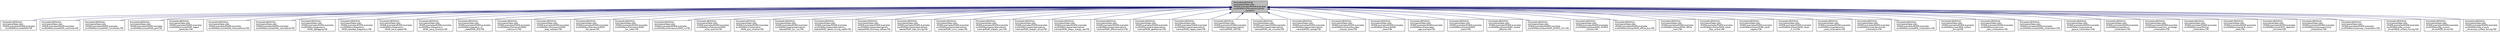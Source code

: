 digraph "/home/adcroft/GitHub/workspace/Gaea-stats-MOM6-examples/MOM6-examples/src/MOM6/src/framework/version_variable.h"
{
 // INTERACTIVE_SVG=YES
  edge [fontname="Helvetica",fontsize="10",labelfontname="Helvetica",labelfontsize="10"];
  node [fontname="Helvetica",fontsize="10",shape=record];
  Node1 [label="/home/adcroft/GitHub\l/workspace/Gaea-stats\l-MOM6-examples/MOM6-examples\l/src/MOM6/src/framework/version\l_variable.h",height=0.2,width=0.4,color="black", fillcolor="grey75", style="filled", fontcolor="black"];
  Node1 -> Node2 [dir="back",color="midnightblue",fontsize="10",style="solid",fontname="Helvetica"];
  Node2 [label="/home/adcroft/GitHub\l/workspace/Gaea-stats\l-MOM6-examples/MOM6-examples\l/src/MOM6/src/core/MOM.F90",height=0.2,width=0.4,color="black", fillcolor="white", style="filled",URL="$MOM_8F90.html"];
  Node1 -> Node3 [dir="back",color="midnightblue",fontsize="10",style="solid",fontname="Helvetica"];
  Node3 [label="/home/adcroft/GitHub\l/workspace/Gaea-stats\l-MOM6-examples/MOM6-examples\l/src/MOM6/src/core/MOM_continuity.F90",height=0.2,width=0.4,color="black", fillcolor="white", style="filled",URL="$MOM__continuity_8F90.html"];
  Node1 -> Node4 [dir="back",color="midnightblue",fontsize="10",style="solid",fontname="Helvetica"];
  Node4 [label="/home/adcroft/GitHub\l/workspace/Gaea-stats\l-MOM6-examples/MOM6-examples\l/src/MOM6/src/core/MOM_CoriolisAdv.F90",height=0.2,width=0.4,color="black", fillcolor="white", style="filled",URL="$MOM__CoriolisAdv_8F90.html"];
  Node1 -> Node5 [dir="back",color="midnightblue",fontsize="10",style="solid",fontname="Helvetica"];
  Node5 [label="/home/adcroft/GitHub\l/workspace/Gaea-stats\l-MOM6-examples/MOM6-examples\l/src/MOM6/src/core/MOM_grid.F90",height=0.2,width=0.4,color="black", fillcolor="white", style="filled",URL="$MOM__grid_8F90.html"];
  Node1 -> Node6 [dir="back",color="midnightblue",fontsize="10",style="solid",fontname="Helvetica"];
  Node6 [label="/home/adcroft/GitHub\l/workspace/Gaea-stats\l-MOM6-examples/MOM6-examples\l/src/MOM6/src/core/MOM_legacy\l_barotropic.F90",height=0.2,width=0.4,color="black", fillcolor="white", style="filled",URL="$MOM__legacy__barotropic_8F90.html"];
  Node1 -> Node7 [dir="back",color="midnightblue",fontsize="10",style="solid",fontname="Helvetica"];
  Node7 [label="/home/adcroft/GitHub\l/workspace/Gaea-stats\l-MOM6-examples/MOM6-examples\l/src/MOM6/src/core/MOM_PressureForce.F90",height=0.2,width=0.4,color="black", fillcolor="white", style="filled",URL="$MOM__PressureForce_8F90.html"];
  Node1 -> Node8 [dir="back",color="midnightblue",fontsize="10",style="solid",fontname="Helvetica"];
  Node8 [label="/home/adcroft/GitHub\l/workspace/Gaea-stats\l-MOM6-examples/MOM6-examples\l/src/MOM6/src/core/MOM_verticalGrid.F90",height=0.2,width=0.4,color="black", fillcolor="white", style="filled",URL="$MOM__verticalGrid_8F90.html"];
  Node1 -> Node9 [dir="back",color="midnightblue",fontsize="10",style="solid",fontname="Helvetica"];
  Node9 [label="/home/adcroft/GitHub\l/workspace/Gaea-stats\l-MOM6-examples/MOM6-examples\l/src/MOM6/src/diagnostics\l/MOM_debugging.F90",height=0.2,width=0.4,color="black", fillcolor="white", style="filled",URL="$MOM__debugging_8F90.html"];
  Node1 -> Node10 [dir="back",color="midnightblue",fontsize="10",style="solid",fontname="Helvetica"];
  Node10 [label="/home/adcroft/GitHub\l/workspace/Gaea-stats\l-MOM6-examples/MOM6-examples\l/src/MOM6/src/diagnostics\l/MOM_obsolete_diagnostics.F90",height=0.2,width=0.4,color="black", fillcolor="white", style="filled",URL="$MOM__obsolete__diagnostics_8F90.html"];
  Node1 -> Node11 [dir="back",color="midnightblue",fontsize="10",style="solid",fontname="Helvetica"];
  Node11 [label="/home/adcroft/GitHub\l/workspace/Gaea-stats\l-MOM6-examples/MOM6-examples\l/src/MOM6/src/diagnostics\l/MOM_wave_speed.F90",height=0.2,width=0.4,color="black", fillcolor="white", style="filled",URL="$MOM__wave__speed_8F90.html"];
  Node1 -> Node12 [dir="back",color="midnightblue",fontsize="10",style="solid",fontname="Helvetica"];
  Node12 [label="/home/adcroft/GitHub\l/workspace/Gaea-stats\l-MOM6-examples/MOM6-examples\l/src/MOM6/src/diagnostics\l/MOM_wave_structure.F90",height=0.2,width=0.4,color="black", fillcolor="white", style="filled",URL="$MOM__wave__structure_8F90.html"];
  Node1 -> Node13 [dir="back",color="midnightblue",fontsize="10",style="solid",fontname="Helvetica"];
  Node13 [label="/home/adcroft/GitHub\l/workspace/Gaea-stats\l-MOM6-examples/MOM6-examples\l/src/MOM6/src/equation_of\l_state/MOM_EOS.F90",height=0.2,width=0.4,color="black", fillcolor="white", style="filled",URL="$MOM__EOS_8F90.html"];
  Node1 -> Node14 [dir="back",color="midnightblue",fontsize="10",style="solid",fontname="Helvetica"];
  Node14 [label="/home/adcroft/GitHub\l/workspace/Gaea-stats\l-MOM6-examples/MOM6-examples\l/src/MOM6/src/framework/MOM\l_checksums.F90",height=0.2,width=0.4,color="black", fillcolor="white", style="filled",URL="$MOM__checksums_8F90.html"];
  Node1 -> Node15 [dir="back",color="midnightblue",fontsize="10",style="solid",fontname="Helvetica"];
  Node15 [label="/home/adcroft/GitHub\l/workspace/Gaea-stats\l-MOM6-examples/MOM6-examples\l/src/MOM6/src/framework/MOM\l_diag_mediator.F90",height=0.2,width=0.4,color="black", fillcolor="white", style="filled",URL="$MOM__diag__mediator_8F90.html"];
  Node1 -> Node16 [dir="back",color="midnightblue",fontsize="10",style="solid",fontname="Helvetica"];
  Node16 [label="/home/adcroft/GitHub\l/workspace/Gaea-stats\l-MOM6-examples/MOM6-examples\l/src/MOM6/src/framework/MOM\l_file_parser.F90",height=0.2,width=0.4,color="black", fillcolor="white", style="filled",URL="$MOM__file__parser_8F90.html"];
  Node1 -> Node17 [dir="back",color="midnightblue",fontsize="10",style="solid",fontname="Helvetica"];
  Node17 [label="/home/adcroft/GitHub\l/workspace/Gaea-stats\l-MOM6-examples/MOM6-examples\l/src/MOM6/src/framework/MOM\l_hor_index.F90",height=0.2,width=0.4,color="black", fillcolor="white", style="filled",URL="$MOM__hor__index_8F90.html"];
  Node1 -> Node18 [dir="back",color="midnightblue",fontsize="10",style="solid",fontname="Helvetica"];
  Node18 [label="/home/adcroft/GitHub\l/workspace/Gaea-stats\l-MOM6-examples/MOM6-examples\l/src/MOM6/src/framework/MOM_io.F90",height=0.2,width=0.4,color="black", fillcolor="white", style="filled",URL="$MOM__io_8F90.html"];
  Node1 -> Node19 [dir="back",color="midnightblue",fontsize="10",style="solid",fontname="Helvetica"];
  Node19 [label="/home/adcroft/GitHub\l/workspace/Gaea-stats\l-MOM6-examples/MOM6-examples\l/src/MOM6/src/framework/MOM\l_write_cputime.F90",height=0.2,width=0.4,color="black", fillcolor="white", style="filled",URL="$MOM__write__cputime_8F90.html"];
  Node1 -> Node20 [dir="back",color="midnightblue",fontsize="10",style="solid",fontname="Helvetica"];
  Node20 [label="/home/adcroft/GitHub\l/workspace/Gaea-stats\l-MOM6-examples/MOM6-examples\l/src/MOM6/src/initialization\l/MOM_grid_initialize.F90",height=0.2,width=0.4,color="black", fillcolor="white", style="filled",URL="$MOM__grid__initialize_8F90.html"];
  Node1 -> Node21 [dir="back",color="midnightblue",fontsize="10",style="solid",fontname="Helvetica"];
  Node21 [label="/home/adcroft/GitHub\l/workspace/Gaea-stats\l-MOM6-examples/MOM6-examples\l/src/MOM6/src/parameterizations\l/lateral/MOM_hor_visc.F90",height=0.2,width=0.4,color="black", fillcolor="white", style="filled",URL="$MOM__hor__visc_8F90.html"];
  Node1 -> Node22 [dir="back",color="midnightblue",fontsize="10",style="solid",fontname="Helvetica"];
  Node22 [label="/home/adcroft/GitHub\l/workspace/Gaea-stats\l-MOM6-examples/MOM6-examples\l/src/MOM6/src/parameterizations\l/lateral/MOM_lateral_mixing_coeffs.F90",height=0.2,width=0.4,color="black", fillcolor="white", style="filled",URL="$MOM__lateral__mixing__coeffs_8F90.html"];
  Node1 -> Node23 [dir="back",color="midnightblue",fontsize="10",style="solid",fontname="Helvetica"];
  Node23 [label="/home/adcroft/GitHub\l/workspace/Gaea-stats\l-MOM6-examples/MOM6-examples\l/src/MOM6/src/parameterizations\l/lateral/MOM_thickness_diffuse.F90",height=0.2,width=0.4,color="black", fillcolor="white", style="filled",URL="$MOM__thickness__diffuse_8F90.html"];
  Node1 -> Node24 [dir="back",color="midnightblue",fontsize="10",style="solid",fontname="Helvetica"];
  Node24 [label="/home/adcroft/GitHub\l/workspace/Gaea-stats\l-MOM6-examples/MOM6-examples\l/src/MOM6/src/parameterizations\l/lateral/MOM_tidal_forcing.F90",height=0.2,width=0.4,color="black", fillcolor="white", style="filled",URL="$MOM__tidal__forcing_8F90.html"];
  Node1 -> Node25 [dir="back",color="midnightblue",fontsize="10",style="solid",fontname="Helvetica"];
  Node25 [label="/home/adcroft/GitHub\l/workspace/Gaea-stats\l-MOM6-examples/MOM6-examples\l/src/MOM6/src/parameterizations\l/vertical/MOM_cvmix_shear.F90",height=0.2,width=0.4,color="black", fillcolor="white", style="filled",URL="$MOM__cvmix__shear_8F90.html"];
  Node1 -> Node26 [dir="back",color="midnightblue",fontsize="10",style="solid",fontname="Helvetica"];
  Node26 [label="/home/adcroft/GitHub\l/workspace/Gaea-stats\l-MOM6-examples/MOM6-examples\l/src/MOM6/src/parameterizations\l/vertical/MOM_diabatic_aux.F90",height=0.2,width=0.4,color="black", fillcolor="white", style="filled",URL="$MOM__diabatic__aux_8F90.html"];
  Node1 -> Node27 [dir="back",color="midnightblue",fontsize="10",style="solid",fontname="Helvetica"];
  Node27 [label="/home/adcroft/GitHub\l/workspace/Gaea-stats\l-MOM6-examples/MOM6-examples\l/src/MOM6/src/parameterizations\l/vertical/MOM_diabatic_driver.F90",height=0.2,width=0.4,color="black", fillcolor="white", style="filled",URL="$MOM__diabatic__driver_8F90.html"];
  Node1 -> Node28 [dir="back",color="midnightblue",fontsize="10",style="solid",fontname="Helvetica"];
  Node28 [label="/home/adcroft/GitHub\l/workspace/Gaea-stats\l-MOM6-examples/MOM6-examples\l/src/MOM6/src/parameterizations\l/vertical/MOM_diapyc_energy_req.F90",height=0.2,width=0.4,color="black", fillcolor="white", style="filled",URL="$MOM__diapyc__energy__req_8F90.html"];
  Node1 -> Node29 [dir="back",color="midnightblue",fontsize="10",style="solid",fontname="Helvetica"];
  Node29 [label="/home/adcroft/GitHub\l/workspace/Gaea-stats\l-MOM6-examples/MOM6-examples\l/src/MOM6/src/parameterizations\l/vertical/MOM_diffConvection.F90",height=0.2,width=0.4,color="black", fillcolor="white", style="filled",URL="$MOM__diffConvection_8F90.html"];
  Node1 -> Node30 [dir="back",color="midnightblue",fontsize="10",style="solid",fontname="Helvetica"];
  Node30 [label="/home/adcroft/GitHub\l/workspace/Gaea-stats\l-MOM6-examples/MOM6-examples\l/src/MOM6/src/parameterizations\l/vertical/MOM_geothermal.F90",height=0.2,width=0.4,color="black", fillcolor="white", style="filled",URL="$MOM__geothermal_8F90.html"];
  Node1 -> Node31 [dir="back",color="midnightblue",fontsize="10",style="solid",fontname="Helvetica"];
  Node31 [label="/home/adcroft/GitHub\l/workspace/Gaea-stats\l-MOM6-examples/MOM6-examples\l/src/MOM6/src/parameterizations\l/vertical/MOM_kappa_shear.F90",height=0.2,width=0.4,color="black", fillcolor="white", style="filled",URL="$MOM__kappa__shear_8F90.html"];
  Node1 -> Node32 [dir="back",color="midnightblue",fontsize="10",style="solid",fontname="Helvetica"];
  Node32 [label="/home/adcroft/GitHub\l/workspace/Gaea-stats\l-MOM6-examples/MOM6-examples\l/src/MOM6/src/parameterizations\l/vertical/MOM_KPP.F90",height=0.2,width=0.4,color="black", fillcolor="white", style="filled",URL="$MOM__KPP_8F90.html"];
  Node1 -> Node33 [dir="back",color="midnightblue",fontsize="10",style="solid",fontname="Helvetica"];
  Node33 [label="/home/adcroft/GitHub\l/workspace/Gaea-stats\l-MOM6-examples/MOM6-examples\l/src/MOM6/src/parameterizations\l/vertical/MOM_set_viscosity.F90",height=0.2,width=0.4,color="black", fillcolor="white", style="filled",URL="$MOM__set__viscosity_8F90.html"];
  Node1 -> Node34 [dir="back",color="midnightblue",fontsize="10",style="solid",fontname="Helvetica"];
  Node34 [label="/home/adcroft/GitHub\l/workspace/Gaea-stats\l-MOM6-examples/MOM6-examples\l/src/MOM6/src/parameterizations\l/vertical/MOM_sponge.F90",height=0.2,width=0.4,color="black", fillcolor="white", style="filled",URL="$MOM__sponge_8F90.html"];
  Node1 -> Node35 [dir="back",color="midnightblue",fontsize="10",style="solid",fontname="Helvetica"];
  Node35 [label="/home/adcroft/GitHub\l/workspace/Gaea-stats\l-MOM6-examples/MOM6-examples\l/src/MOM6/src/tracer/boundary\l_impulse_tracer.F90",height=0.2,width=0.4,color="black", fillcolor="white", style="filled",URL="$boundary__impulse__tracer_8F90.html"];
  Node1 -> Node36 [dir="back",color="midnightblue",fontsize="10",style="solid",fontname="Helvetica"];
  Node36 [label="/home/adcroft/GitHub\l/workspace/Gaea-stats\l-MOM6-examples/MOM6-examples\l/src/MOM6/src/tracer/DOME\l_tracer.F90",height=0.2,width=0.4,color="black", fillcolor="white", style="filled",URL="$DOME__tracer_8F90.html"];
  Node1 -> Node37 [dir="back",color="midnightblue",fontsize="10",style="solid",fontname="Helvetica"];
  Node37 [label="/home/adcroft/GitHub\l/workspace/Gaea-stats\l-MOM6-examples/MOM6-examples\l/src/MOM6/src/tracer/ideal\l_age_example.F90",height=0.2,width=0.4,color="black", fillcolor="white", style="filled",URL="$ideal__age__example_8F90.html"];
  Node1 -> Node38 [dir="back",color="midnightblue",fontsize="10",style="solid",fontname="Helvetica"];
  Node38 [label="/home/adcroft/GitHub\l/workspace/Gaea-stats\l-MOM6-examples/MOM6-examples\l/src/MOM6/src/tracer/ISOMIP\l_tracer.F90",height=0.2,width=0.4,color="black", fillcolor="white", style="filled",URL="$ISOMIP__tracer_8F90.html"];
  Node1 -> Node39 [dir="back",color="midnightblue",fontsize="10",style="solid",fontname="Helvetica"];
  Node39 [label="/home/adcroft/GitHub\l/workspace/Gaea-stats\l-MOM6-examples/MOM6-examples\l/src/MOM6/src/tracer/MOM_neutral\l_diffusion.F90",height=0.2,width=0.4,color="black", fillcolor="white", style="filled",URL="$MOM__neutral__diffusion_8F90.html"];
  Node1 -> Node40 [dir="back",color="midnightblue",fontsize="10",style="solid",fontname="Helvetica"];
  Node40 [label="/home/adcroft/GitHub\l/workspace/Gaea-stats\l-MOM6-examples/MOM6-examples\l/src/MOM6/src/tracer/MOM_OCMIP2_CFC.F90",height=0.2,width=0.4,color="black", fillcolor="white", style="filled",URL="$MOM__OCMIP2__CFC_8F90.html"];
  Node1 -> Node41 [dir="back",color="midnightblue",fontsize="10",style="solid",fontname="Helvetica"];
  Node41 [label="/home/adcroft/GitHub\l/workspace/Gaea-stats\l-MOM6-examples/MOM6-examples\l/src/MOM6/src/tracer/MOM_OCMIP2\l_CO2calc.F90",height=0.2,width=0.4,color="black", fillcolor="white", style="filled",URL="$MOM__OCMIP2__CO2calc_8F90.html"];
  Node1 -> Node42 [dir="back",color="midnightblue",fontsize="10",style="solid",fontname="Helvetica"];
  Node42 [label="/home/adcroft/GitHub\l/workspace/Gaea-stats\l-MOM6-examples/MOM6-examples\l/src/MOM6/src/tracer/MOM_offline_aux.F90",height=0.2,width=0.4,color="black", fillcolor="white", style="filled",URL="$MOM__offline__aux_8F90.html"];
  Node1 -> Node43 [dir="back",color="midnightblue",fontsize="10",style="solid",fontname="Helvetica"];
  Node43 [label="/home/adcroft/GitHub\l/workspace/Gaea-stats\l-MOM6-examples/MOM6-examples\l/src/MOM6/src/tracer/MOM_offline\l_main.F90",height=0.2,width=0.4,color="black", fillcolor="white", style="filled",URL="$MOM__offline__main_8F90.html"];
  Node1 -> Node44 [dir="back",color="midnightblue",fontsize="10",style="solid",fontname="Helvetica"];
  Node44 [label="/home/adcroft/GitHub\l/workspace/Gaea-stats\l-MOM6-examples/MOM6-examples\l/src/MOM6/src/tracer/MOM_tracer\l_flow_control.F90",height=0.2,width=0.4,color="black", fillcolor="white", style="filled",URL="$MOM__tracer__flow__control_8F90.html"];
  Node1 -> Node45 [dir="back",color="midnightblue",fontsize="10",style="solid",fontname="Helvetica"];
  Node45 [label="/home/adcroft/GitHub\l/workspace/Gaea-stats\l-MOM6-examples/MOM6-examples\l/src/MOM6/src/tracer/MOM_tracer\l_registry.F90",height=0.2,width=0.4,color="black", fillcolor="white", style="filled",URL="$MOM__tracer__registry_8F90.html"];
  Node1 -> Node46 [dir="back",color="midnightblue",fontsize="10",style="solid",fontname="Helvetica"];
  Node46 [label="/home/adcroft/GitHub\l/workspace/Gaea-stats\l-MOM6-examples/MOM6-examples\l/src/MOM6/src/tracer/MOM_tracer\l_Z_init.F90",height=0.2,width=0.4,color="black", fillcolor="white", style="filled",URL="$MOM__tracer__Z__init_8F90.html"];
  Node1 -> Node47 [dir="back",color="midnightblue",fontsize="10",style="solid",fontname="Helvetica"];
  Node47 [label="/home/adcroft/GitHub\l/workspace/Gaea-stats\l-MOM6-examples/MOM6-examples\l/src/MOM6/src/user/baroclinic\l_zone_initialization.F90",height=0.2,width=0.4,color="black", fillcolor="white", style="filled",URL="$baroclinic__zone__initialization_8F90.html"];
  Node1 -> Node48 [dir="back",color="midnightblue",fontsize="10",style="solid",fontname="Helvetica"];
  Node48 [label="/home/adcroft/GitHub\l/workspace/Gaea-stats\l-MOM6-examples/MOM6-examples\l/src/MOM6/src/user/benchmark\l_initialization.F90",height=0.2,width=0.4,color="black", fillcolor="white", style="filled",URL="$benchmark__initialization_8F90.html"];
  Node1 -> Node49 [dir="back",color="midnightblue",fontsize="10",style="solid",fontname="Helvetica"];
  Node49 [label="/home/adcroft/GitHub\l/workspace/Gaea-stats\l-MOM6-examples/MOM6-examples\l/src/MOM6/src/user/BFB_initialization.F90",height=0.2,width=0.4,color="black", fillcolor="white", style="filled",URL="$BFB__initialization_8F90.html"];
  Node1 -> Node50 [dir="back",color="midnightblue",fontsize="10",style="solid",fontname="Helvetica"];
  Node50 [label="/home/adcroft/GitHub\l/workspace/Gaea-stats\l-MOM6-examples/MOM6-examples\l/src/MOM6/src/user/BFB_surface\l_forcing.F90",height=0.2,width=0.4,color="black", fillcolor="white", style="filled",URL="$BFB__surface__forcing_8F90.html"];
  Node1 -> Node51 [dir="back",color="midnightblue",fontsize="10",style="solid",fontname="Helvetica"];
  Node51 [label="/home/adcroft/GitHub\l/workspace/Gaea-stats\l-MOM6-examples/MOM6-examples\l/src/MOM6/src/user/circle\l_obcs_initialization.F90",height=0.2,width=0.4,color="black", fillcolor="white", style="filled",URL="$circle__obcs__initialization_8F90.html"];
  Node1 -> Node52 [dir="back",color="midnightblue",fontsize="10",style="solid",fontname="Helvetica"];
  Node52 [label="/home/adcroft/GitHub\l/workspace/Gaea-stats\l-MOM6-examples/MOM6-examples\l/src/MOM6/src/user/DOME_initialization.F90",height=0.2,width=0.4,color="black", fillcolor="white", style="filled",URL="$DOME__initialization_8F90.html"];
  Node1 -> Node53 [dir="back",color="midnightblue",fontsize="10",style="solid",fontname="Helvetica"];
  Node53 [label="/home/adcroft/GitHub\l/workspace/Gaea-stats\l-MOM6-examples/MOM6-examples\l/src/MOM6/src/user/external\l_gwave_initialization.F90",height=0.2,width=0.4,color="black", fillcolor="white", style="filled",URL="$external__gwave__initialization_8F90.html"];
  Node1 -> Node54 [dir="back",color="midnightblue",fontsize="10",style="solid",fontname="Helvetica"];
  Node54 [label="/home/adcroft/GitHub\l/workspace/Gaea-stats\l-MOM6-examples/MOM6-examples\l/src/MOM6/src/user/Kelvin\l_initialization.F90",height=0.2,width=0.4,color="black", fillcolor="white", style="filled",URL="$Kelvin__initialization_8F90.html"];
  Node1 -> Node55 [dir="back",color="midnightblue",fontsize="10",style="solid",fontname="Helvetica"];
  Node55 [label="/home/adcroft/GitHub\l/workspace/Gaea-stats\l-MOM6-examples/MOM6-examples\l/src/MOM6/src/user/lock_exchange\l_initialization.F90",height=0.2,width=0.4,color="black", fillcolor="white", style="filled",URL="$lock__exchange__initialization_8F90.html"];
  Node1 -> Node56 [dir="back",color="midnightblue",fontsize="10",style="solid",fontname="Helvetica"];
  Node56 [label="/home/adcroft/GitHub\l/workspace/Gaea-stats\l-MOM6-examples/MOM6-examples\l/src/MOM6/src/user/Phillips\l_initialization.F90",height=0.2,width=0.4,color="black", fillcolor="white", style="filled",URL="$Phillips__initialization_8F90.html"];
  Node1 -> Node57 [dir="back",color="midnightblue",fontsize="10",style="solid",fontname="Helvetica"];
  Node57 [label="/home/adcroft/GitHub\l/workspace/Gaea-stats\l-MOM6-examples/MOM6-examples\l/src/MOM6/src/user/SCM_CVmix\l_tests.F90",height=0.2,width=0.4,color="black", fillcolor="white", style="filled",URL="$SCM__CVmix__tests_8F90.html"];
  Node1 -> Node58 [dir="back",color="midnightblue",fontsize="10",style="solid",fontname="Helvetica"];
  Node58 [label="/home/adcroft/GitHub\l/workspace/Gaea-stats\l-MOM6-examples/MOM6-examples\l/src/MOM6/src/user/SCM_idealized\l_hurricane.F90",height=0.2,width=0.4,color="black", fillcolor="white", style="filled",URL="$SCM__idealized__hurricane_8F90.html"];
  Node1 -> Node59 [dir="back",color="midnightblue",fontsize="10",style="solid",fontname="Helvetica"];
  Node59 [label="/home/adcroft/GitHub\l/workspace/Gaea-stats\l-MOM6-examples/MOM6-examples\l/src/MOM6/src/user/supercritical\l_initialization.F90",height=0.2,width=0.4,color="black", fillcolor="white", style="filled",URL="$supercritical__initialization_8F90.html"];
  Node1 -> Node60 [dir="back",color="midnightblue",fontsize="10",style="solid",fontname="Helvetica"];
  Node60 [label="/home/adcroft/GitHub\l/workspace/Gaea-stats\l-MOM6-examples/MOM6-examples\l/src/MOM6/src/user/user_initialization.F90",height=0.2,width=0.4,color="black", fillcolor="white", style="filled",URL="$user__initialization_8F90.html"];
  Node1 -> Node61 [dir="back",color="midnightblue",fontsize="10",style="solid",fontname="Helvetica"];
  Node61 [label="/home/adcroft/GitHub\l/workspace/Gaea-stats\l-MOM6-examples/MOM6-examples\l/src/MOM6/config_src/solo\l_driver/MESO_surface_forcing.F90",height=0.2,width=0.4,color="black", fillcolor="white", style="filled",URL="$MESO__surface__forcing_8F90.html"];
  Node1 -> Node62 [dir="back",color="midnightblue",fontsize="10",style="solid",fontname="Helvetica"];
  Node62 [label="/home/adcroft/GitHub\l/workspace/Gaea-stats\l-MOM6-examples/MOM6-examples\l/src/MOM6/config_src/solo\l_driver/MOM_driver.F90",height=0.2,width=0.4,color="black", fillcolor="white", style="filled",URL="$MOM__driver_8F90.html"];
  Node1 -> Node63 [dir="back",color="midnightblue",fontsize="10",style="solid",fontname="Helvetica"];
  Node63 [label="/home/adcroft/GitHub\l/workspace/Gaea-stats\l-MOM6-examples/MOM6-examples\l/src/MOM6/config_src/solo\l_driver/user_surface_forcing.F90",height=0.2,width=0.4,color="black", fillcolor="white", style="filled",URL="$user__surface__forcing_8F90.html"];
}
